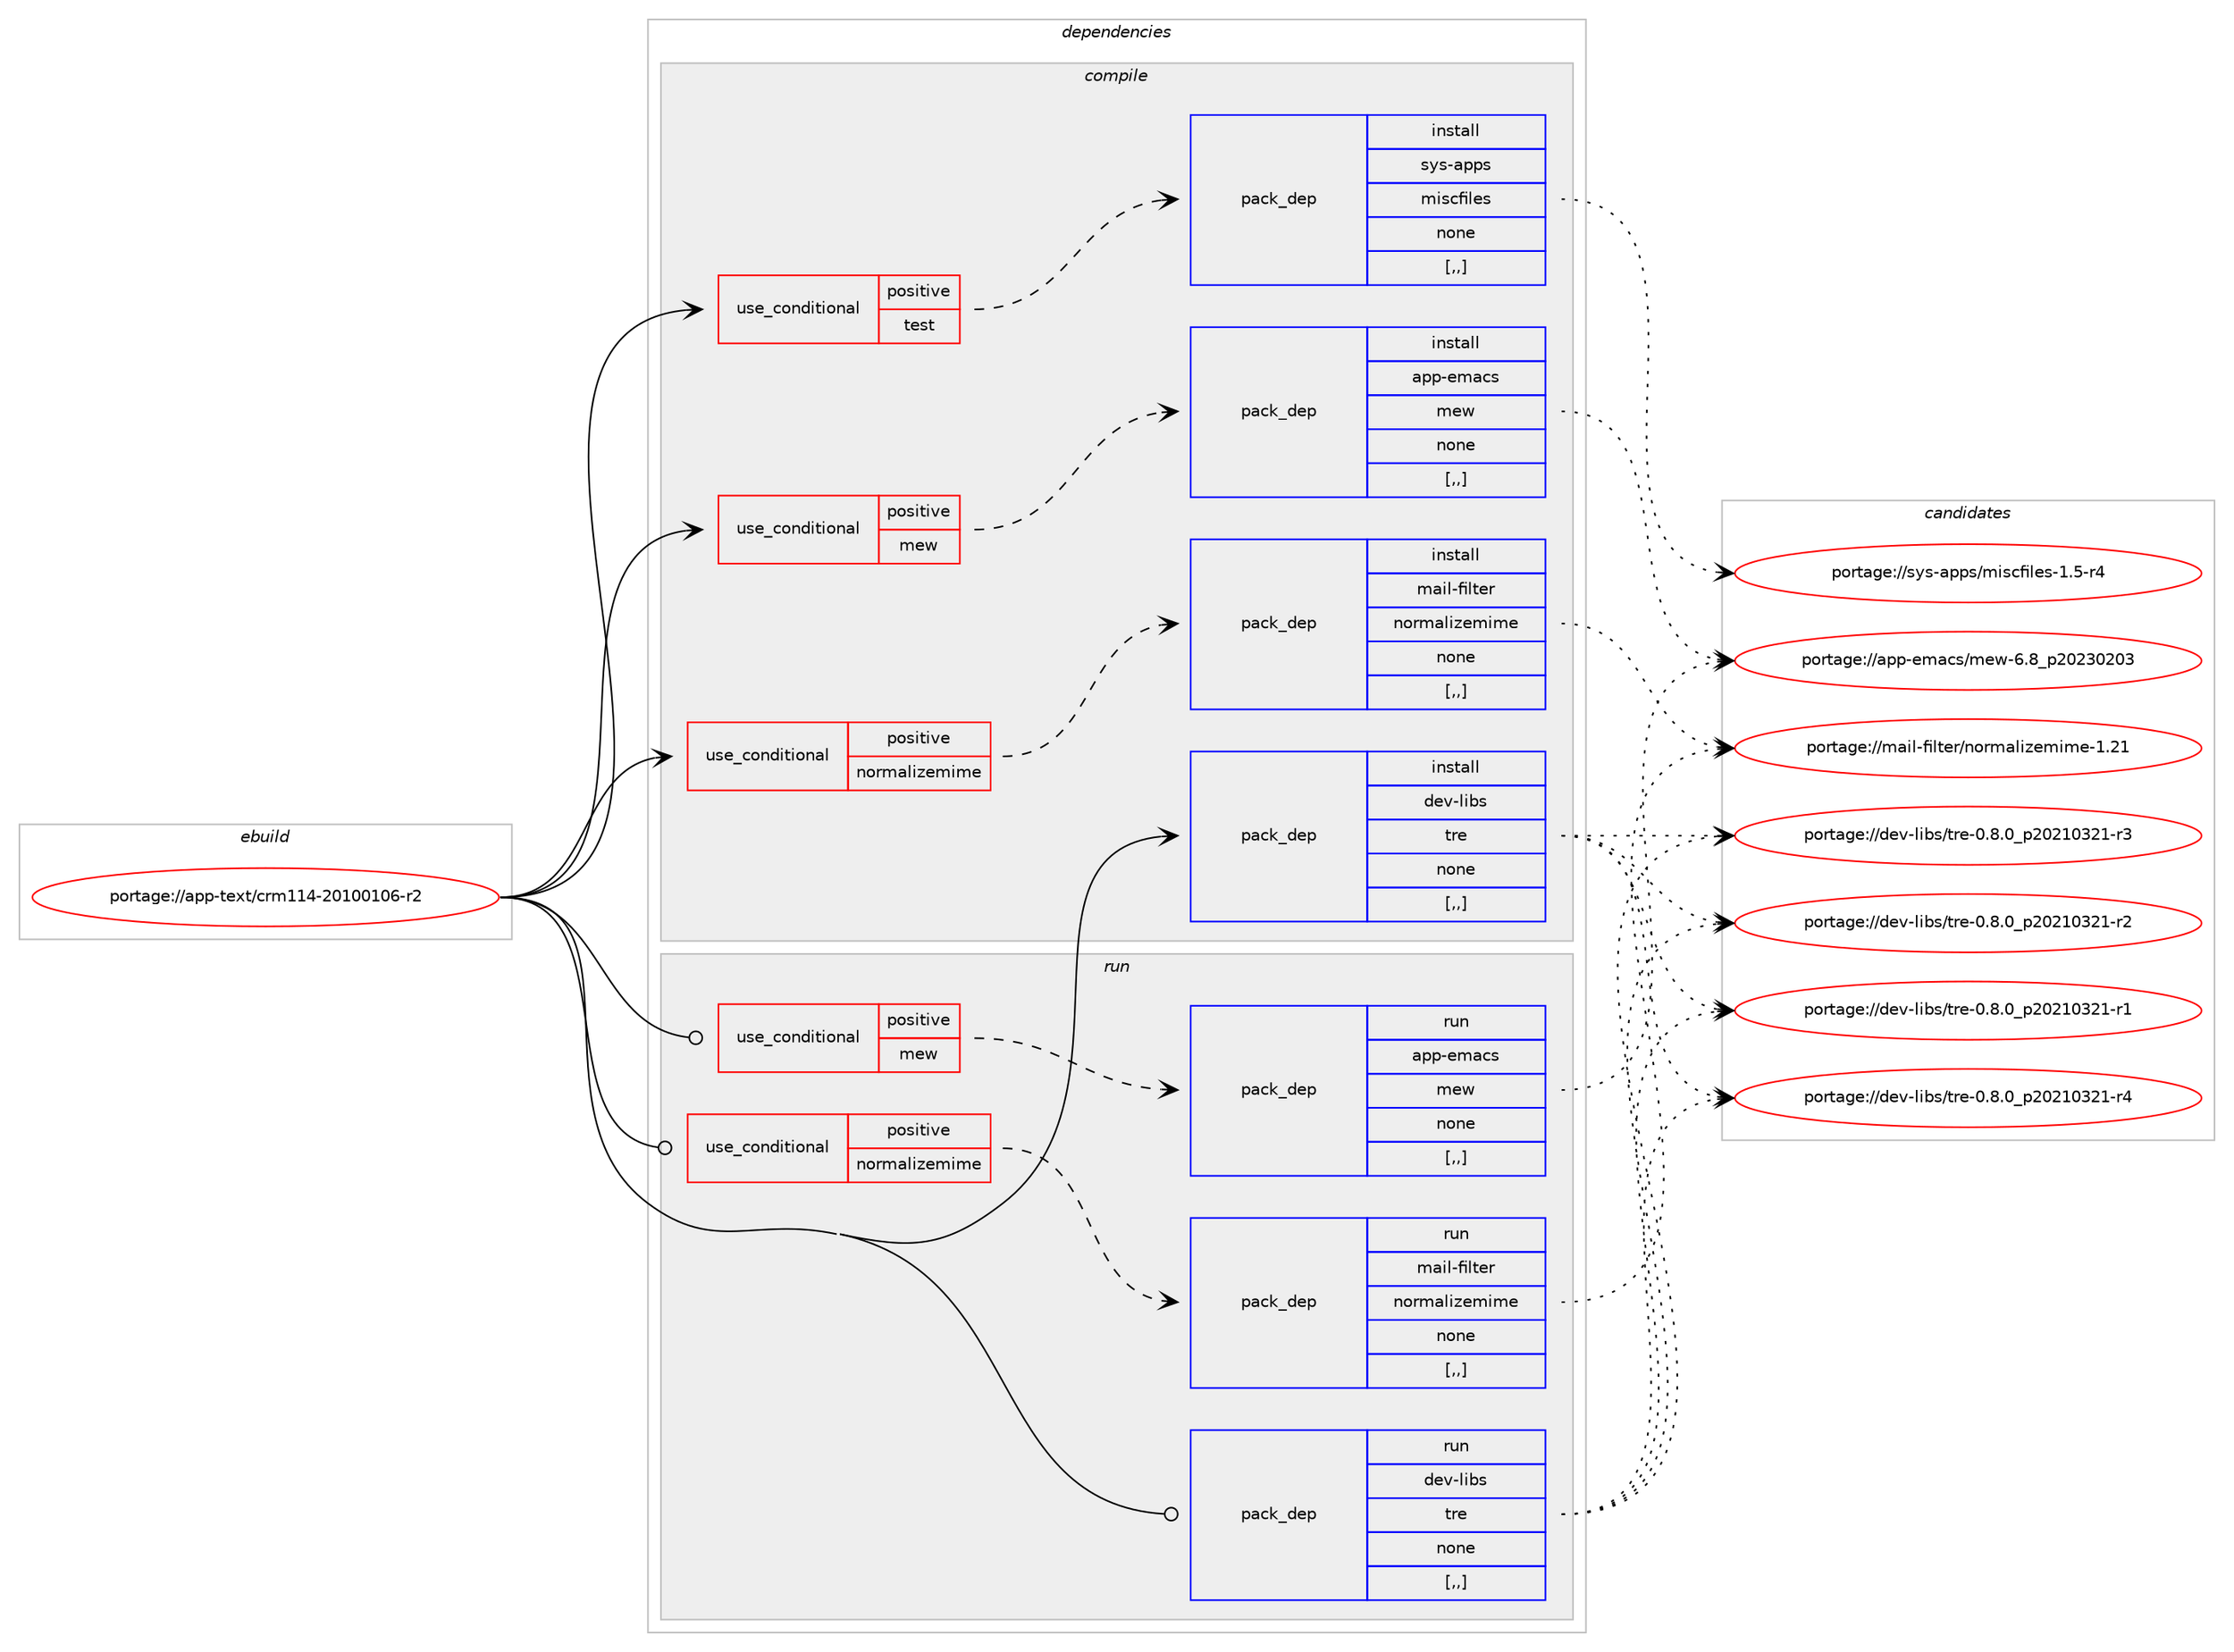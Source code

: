 digraph prolog {

# *************
# Graph options
# *************

newrank=true;
concentrate=true;
compound=true;
graph [rankdir=LR,fontname=Helvetica,fontsize=10,ranksep=1.5];#, ranksep=2.5, nodesep=0.2];
edge  [arrowhead=vee];
node  [fontname=Helvetica,fontsize=10];

# **********
# The ebuild
# **********

subgraph cluster_leftcol {
color=gray;
label=<<i>ebuild</i>>;
id [label="portage://app-text/crm114-20100106-r2", color=red, width=4, href="../app-text/crm114-20100106-r2.svg"];
}

# ****************
# The dependencies
# ****************

subgraph cluster_midcol {
color=gray;
label=<<i>dependencies</i>>;
subgraph cluster_compile {
fillcolor="#eeeeee";
style=filled;
label=<<i>compile</i>>;
subgraph cond144678 {
dependency547729 [label=<<TABLE BORDER="0" CELLBORDER="1" CELLSPACING="0" CELLPADDING="4"><TR><TD ROWSPAN="3" CELLPADDING="10">use_conditional</TD></TR><TR><TD>positive</TD></TR><TR><TD>mew</TD></TR></TABLE>>, shape=none, color=red];
subgraph pack398961 {
dependency547730 [label=<<TABLE BORDER="0" CELLBORDER="1" CELLSPACING="0" CELLPADDING="4" WIDTH="220"><TR><TD ROWSPAN="6" CELLPADDING="30">pack_dep</TD></TR><TR><TD WIDTH="110">install</TD></TR><TR><TD>app-emacs</TD></TR><TR><TD>mew</TD></TR><TR><TD>none</TD></TR><TR><TD>[,,]</TD></TR></TABLE>>, shape=none, color=blue];
}
dependency547729:e -> dependency547730:w [weight=20,style="dashed",arrowhead="vee"];
}
id:e -> dependency547729:w [weight=20,style="solid",arrowhead="vee"];
subgraph cond144679 {
dependency547731 [label=<<TABLE BORDER="0" CELLBORDER="1" CELLSPACING="0" CELLPADDING="4"><TR><TD ROWSPAN="3" CELLPADDING="10">use_conditional</TD></TR><TR><TD>positive</TD></TR><TR><TD>normalizemime</TD></TR></TABLE>>, shape=none, color=red];
subgraph pack398962 {
dependency547732 [label=<<TABLE BORDER="0" CELLBORDER="1" CELLSPACING="0" CELLPADDING="4" WIDTH="220"><TR><TD ROWSPAN="6" CELLPADDING="30">pack_dep</TD></TR><TR><TD WIDTH="110">install</TD></TR><TR><TD>mail-filter</TD></TR><TR><TD>normalizemime</TD></TR><TR><TD>none</TD></TR><TR><TD>[,,]</TD></TR></TABLE>>, shape=none, color=blue];
}
dependency547731:e -> dependency547732:w [weight=20,style="dashed",arrowhead="vee"];
}
id:e -> dependency547731:w [weight=20,style="solid",arrowhead="vee"];
subgraph cond144680 {
dependency547733 [label=<<TABLE BORDER="0" CELLBORDER="1" CELLSPACING="0" CELLPADDING="4"><TR><TD ROWSPAN="3" CELLPADDING="10">use_conditional</TD></TR><TR><TD>positive</TD></TR><TR><TD>test</TD></TR></TABLE>>, shape=none, color=red];
subgraph pack398963 {
dependency547734 [label=<<TABLE BORDER="0" CELLBORDER="1" CELLSPACING="0" CELLPADDING="4" WIDTH="220"><TR><TD ROWSPAN="6" CELLPADDING="30">pack_dep</TD></TR><TR><TD WIDTH="110">install</TD></TR><TR><TD>sys-apps</TD></TR><TR><TD>miscfiles</TD></TR><TR><TD>none</TD></TR><TR><TD>[,,]</TD></TR></TABLE>>, shape=none, color=blue];
}
dependency547733:e -> dependency547734:w [weight=20,style="dashed",arrowhead="vee"];
}
id:e -> dependency547733:w [weight=20,style="solid",arrowhead="vee"];
subgraph pack398964 {
dependency547735 [label=<<TABLE BORDER="0" CELLBORDER="1" CELLSPACING="0" CELLPADDING="4" WIDTH="220"><TR><TD ROWSPAN="6" CELLPADDING="30">pack_dep</TD></TR><TR><TD WIDTH="110">install</TD></TR><TR><TD>dev-libs</TD></TR><TR><TD>tre</TD></TR><TR><TD>none</TD></TR><TR><TD>[,,]</TD></TR></TABLE>>, shape=none, color=blue];
}
id:e -> dependency547735:w [weight=20,style="solid",arrowhead="vee"];
}
subgraph cluster_compileandrun {
fillcolor="#eeeeee";
style=filled;
label=<<i>compile and run</i>>;
}
subgraph cluster_run {
fillcolor="#eeeeee";
style=filled;
label=<<i>run</i>>;
subgraph cond144681 {
dependency547736 [label=<<TABLE BORDER="0" CELLBORDER="1" CELLSPACING="0" CELLPADDING="4"><TR><TD ROWSPAN="3" CELLPADDING="10">use_conditional</TD></TR><TR><TD>positive</TD></TR><TR><TD>mew</TD></TR></TABLE>>, shape=none, color=red];
subgraph pack398965 {
dependency547737 [label=<<TABLE BORDER="0" CELLBORDER="1" CELLSPACING="0" CELLPADDING="4" WIDTH="220"><TR><TD ROWSPAN="6" CELLPADDING="30">pack_dep</TD></TR><TR><TD WIDTH="110">run</TD></TR><TR><TD>app-emacs</TD></TR><TR><TD>mew</TD></TR><TR><TD>none</TD></TR><TR><TD>[,,]</TD></TR></TABLE>>, shape=none, color=blue];
}
dependency547736:e -> dependency547737:w [weight=20,style="dashed",arrowhead="vee"];
}
id:e -> dependency547736:w [weight=20,style="solid",arrowhead="odot"];
subgraph cond144682 {
dependency547738 [label=<<TABLE BORDER="0" CELLBORDER="1" CELLSPACING="0" CELLPADDING="4"><TR><TD ROWSPAN="3" CELLPADDING="10">use_conditional</TD></TR><TR><TD>positive</TD></TR><TR><TD>normalizemime</TD></TR></TABLE>>, shape=none, color=red];
subgraph pack398966 {
dependency547739 [label=<<TABLE BORDER="0" CELLBORDER="1" CELLSPACING="0" CELLPADDING="4" WIDTH="220"><TR><TD ROWSPAN="6" CELLPADDING="30">pack_dep</TD></TR><TR><TD WIDTH="110">run</TD></TR><TR><TD>mail-filter</TD></TR><TR><TD>normalizemime</TD></TR><TR><TD>none</TD></TR><TR><TD>[,,]</TD></TR></TABLE>>, shape=none, color=blue];
}
dependency547738:e -> dependency547739:w [weight=20,style="dashed",arrowhead="vee"];
}
id:e -> dependency547738:w [weight=20,style="solid",arrowhead="odot"];
subgraph pack398967 {
dependency547740 [label=<<TABLE BORDER="0" CELLBORDER="1" CELLSPACING="0" CELLPADDING="4" WIDTH="220"><TR><TD ROWSPAN="6" CELLPADDING="30">pack_dep</TD></TR><TR><TD WIDTH="110">run</TD></TR><TR><TD>dev-libs</TD></TR><TR><TD>tre</TD></TR><TR><TD>none</TD></TR><TR><TD>[,,]</TD></TR></TABLE>>, shape=none, color=blue];
}
id:e -> dependency547740:w [weight=20,style="solid",arrowhead="odot"];
}
}

# **************
# The candidates
# **************

subgraph cluster_choices {
rank=same;
color=gray;
label=<<i>candidates</i>>;

subgraph choice398961 {
color=black;
nodesep=1;
choice971121124510110997991154710910111945544656951125048505148504851 [label="portage://app-emacs/mew-6.8_p20230203", color=red, width=4,href="../app-emacs/mew-6.8_p20230203.svg"];
dependency547730:e -> choice971121124510110997991154710910111945544656951125048505148504851:w [style=dotted,weight="100"];
}
subgraph choice398962 {
color=black;
nodesep=1;
choice109971051084510210510811610111447110111114109971081051221011091051091014549465049 [label="portage://mail-filter/normalizemime-1.21", color=red, width=4,href="../mail-filter/normalizemime-1.21.svg"];
dependency547732:e -> choice109971051084510210510811610111447110111114109971081051221011091051091014549465049:w [style=dotted,weight="100"];
}
subgraph choice398963 {
color=black;
nodesep=1;
choice11512111545971121121154710910511599102105108101115454946534511452 [label="portage://sys-apps/miscfiles-1.5-r4", color=red, width=4,href="../sys-apps/miscfiles-1.5-r4.svg"];
dependency547734:e -> choice11512111545971121121154710910511599102105108101115454946534511452:w [style=dotted,weight="100"];
}
subgraph choice398964 {
color=black;
nodesep=1;
choice1001011184510810598115471161141014548465646489511250485049485150494511452 [label="portage://dev-libs/tre-0.8.0_p20210321-r4", color=red, width=4,href="../dev-libs/tre-0.8.0_p20210321-r4.svg"];
choice1001011184510810598115471161141014548465646489511250485049485150494511451 [label="portage://dev-libs/tre-0.8.0_p20210321-r3", color=red, width=4,href="../dev-libs/tre-0.8.0_p20210321-r3.svg"];
choice1001011184510810598115471161141014548465646489511250485049485150494511450 [label="portage://dev-libs/tre-0.8.0_p20210321-r2", color=red, width=4,href="../dev-libs/tre-0.8.0_p20210321-r2.svg"];
choice1001011184510810598115471161141014548465646489511250485049485150494511449 [label="portage://dev-libs/tre-0.8.0_p20210321-r1", color=red, width=4,href="../dev-libs/tre-0.8.0_p20210321-r1.svg"];
dependency547735:e -> choice1001011184510810598115471161141014548465646489511250485049485150494511452:w [style=dotted,weight="100"];
dependency547735:e -> choice1001011184510810598115471161141014548465646489511250485049485150494511451:w [style=dotted,weight="100"];
dependency547735:e -> choice1001011184510810598115471161141014548465646489511250485049485150494511450:w [style=dotted,weight="100"];
dependency547735:e -> choice1001011184510810598115471161141014548465646489511250485049485150494511449:w [style=dotted,weight="100"];
}
subgraph choice398965 {
color=black;
nodesep=1;
choice971121124510110997991154710910111945544656951125048505148504851 [label="portage://app-emacs/mew-6.8_p20230203", color=red, width=4,href="../app-emacs/mew-6.8_p20230203.svg"];
dependency547737:e -> choice971121124510110997991154710910111945544656951125048505148504851:w [style=dotted,weight="100"];
}
subgraph choice398966 {
color=black;
nodesep=1;
choice109971051084510210510811610111447110111114109971081051221011091051091014549465049 [label="portage://mail-filter/normalizemime-1.21", color=red, width=4,href="../mail-filter/normalizemime-1.21.svg"];
dependency547739:e -> choice109971051084510210510811610111447110111114109971081051221011091051091014549465049:w [style=dotted,weight="100"];
}
subgraph choice398967 {
color=black;
nodesep=1;
choice1001011184510810598115471161141014548465646489511250485049485150494511452 [label="portage://dev-libs/tre-0.8.0_p20210321-r4", color=red, width=4,href="../dev-libs/tre-0.8.0_p20210321-r4.svg"];
choice1001011184510810598115471161141014548465646489511250485049485150494511451 [label="portage://dev-libs/tre-0.8.0_p20210321-r3", color=red, width=4,href="../dev-libs/tre-0.8.0_p20210321-r3.svg"];
choice1001011184510810598115471161141014548465646489511250485049485150494511450 [label="portage://dev-libs/tre-0.8.0_p20210321-r2", color=red, width=4,href="../dev-libs/tre-0.8.0_p20210321-r2.svg"];
choice1001011184510810598115471161141014548465646489511250485049485150494511449 [label="portage://dev-libs/tre-0.8.0_p20210321-r1", color=red, width=4,href="../dev-libs/tre-0.8.0_p20210321-r1.svg"];
dependency547740:e -> choice1001011184510810598115471161141014548465646489511250485049485150494511452:w [style=dotted,weight="100"];
dependency547740:e -> choice1001011184510810598115471161141014548465646489511250485049485150494511451:w [style=dotted,weight="100"];
dependency547740:e -> choice1001011184510810598115471161141014548465646489511250485049485150494511450:w [style=dotted,weight="100"];
dependency547740:e -> choice1001011184510810598115471161141014548465646489511250485049485150494511449:w [style=dotted,weight="100"];
}
}

}
